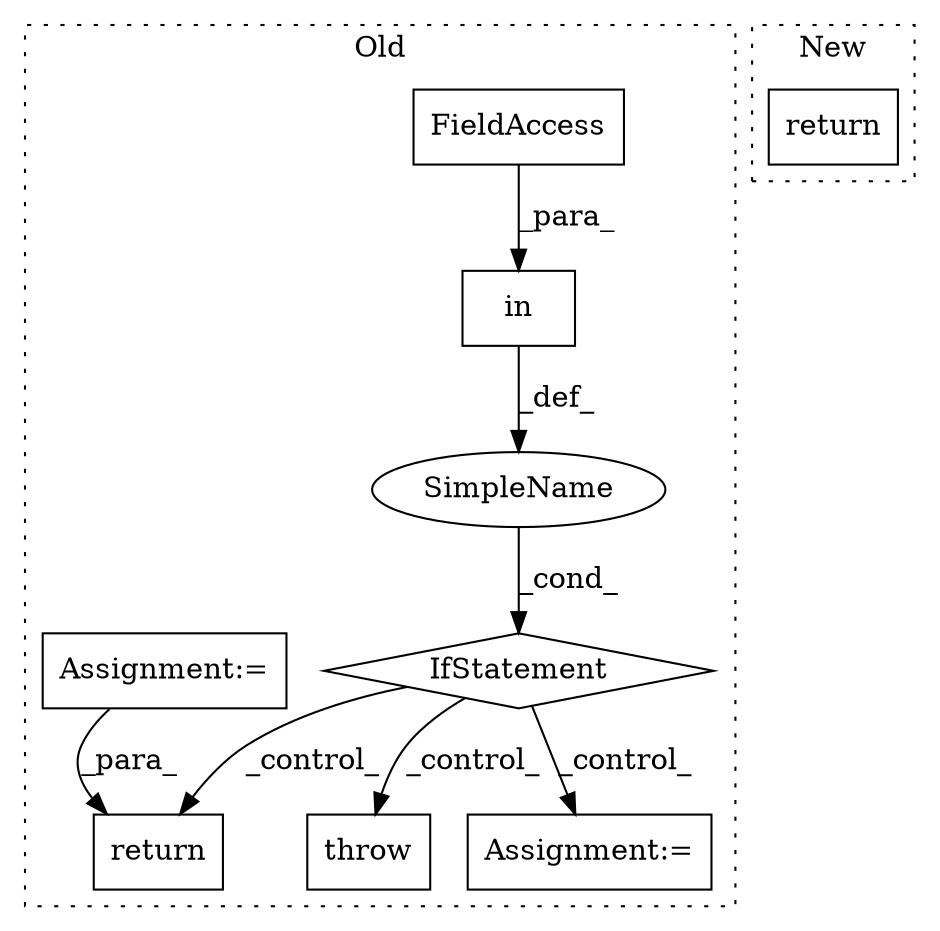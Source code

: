 digraph G {
subgraph cluster0 {
1 [label="in" a="105" s="7706" l="20" shape="box"];
3 [label="IfStatement" a="25" s="7698,7726" l="8,2" shape="diamond"];
4 [label="Assignment:=" a="7" s="7786" l="2" shape="box"];
5 [label="SimpleName" a="42" s="" l="" shape="ellipse"];
6 [label="FieldAccess" a="22" s="7718" l="8" shape="box"];
7 [label="return" a="41" s="7833" l="7" shape="box"];
8 [label="throw" a="53" s="7905" l="6" shape="box"];
9 [label="Assignment:=" a="7" s="7668" l="8" shape="box"];
label = "Old";
style="dotted";
}
subgraph cluster1 {
2 [label="return" a="41" s="7397" l="7" shape="box"];
label = "New";
style="dotted";
}
1 -> 5 [label="_def_"];
3 -> 7 [label="_control_"];
3 -> 4 [label="_control_"];
3 -> 8 [label="_control_"];
5 -> 3 [label="_cond_"];
6 -> 1 [label="_para_"];
9 -> 7 [label="_para_"];
}